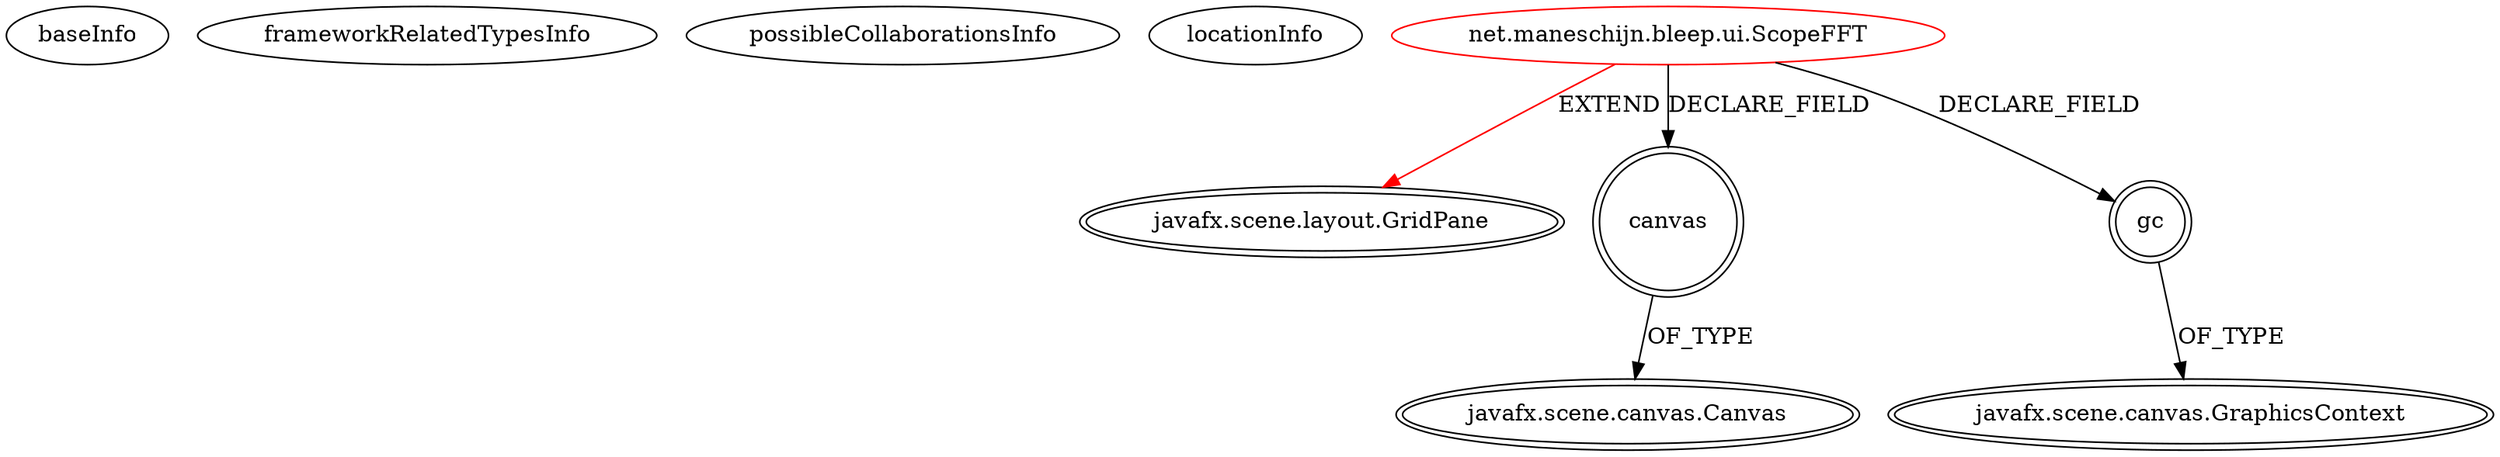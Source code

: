 digraph {
baseInfo[graphId=3769,category="extension_graph",isAnonymous=false,possibleRelation=false]
frameworkRelatedTypesInfo[0="javafx.scene.layout.GridPane"]
possibleCollaborationsInfo[]
locationInfo[projectName="nielsmaneschijn-8bit",filePath="/nielsmaneschijn-8bit/8bit-master/src/net/maneschijn/bleep/ui/ScopeFFT.java",contextSignature="ScopeFFT",graphId="3769"]
0[label="net.maneschijn.bleep.ui.ScopeFFT",vertexType="ROOT_CLIENT_CLASS_DECLARATION",isFrameworkType=false,color=red]
1[label="javafx.scene.layout.GridPane",vertexType="FRAMEWORK_CLASS_TYPE",isFrameworkType=true,peripheries=2]
2[label="canvas",vertexType="FIELD_DECLARATION",isFrameworkType=true,peripheries=2,shape=circle]
3[label="javafx.scene.canvas.Canvas",vertexType="FRAMEWORK_CLASS_TYPE",isFrameworkType=true,peripheries=2]
4[label="gc",vertexType="FIELD_DECLARATION",isFrameworkType=true,peripheries=2,shape=circle]
5[label="javafx.scene.canvas.GraphicsContext",vertexType="FRAMEWORK_CLASS_TYPE",isFrameworkType=true,peripheries=2]
0->1[label="EXTEND",color=red]
0->2[label="DECLARE_FIELD"]
2->3[label="OF_TYPE"]
0->4[label="DECLARE_FIELD"]
4->5[label="OF_TYPE"]
}
